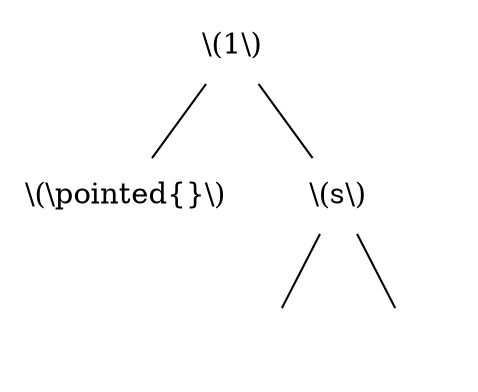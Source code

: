 graph {
	size="4,4"
    graph [splines=false]
    1 [label="\\(1\\)" shape=none]

    n [label="\\(\\pointed{}\\)" shape=none]
    s [label="\\(s\\)" shape=none]

    1 -- n
    1 -- s

    sl [label="" shape=none]
    sr [label="" shape=none]
    s -- sl
    s -- sr
}
